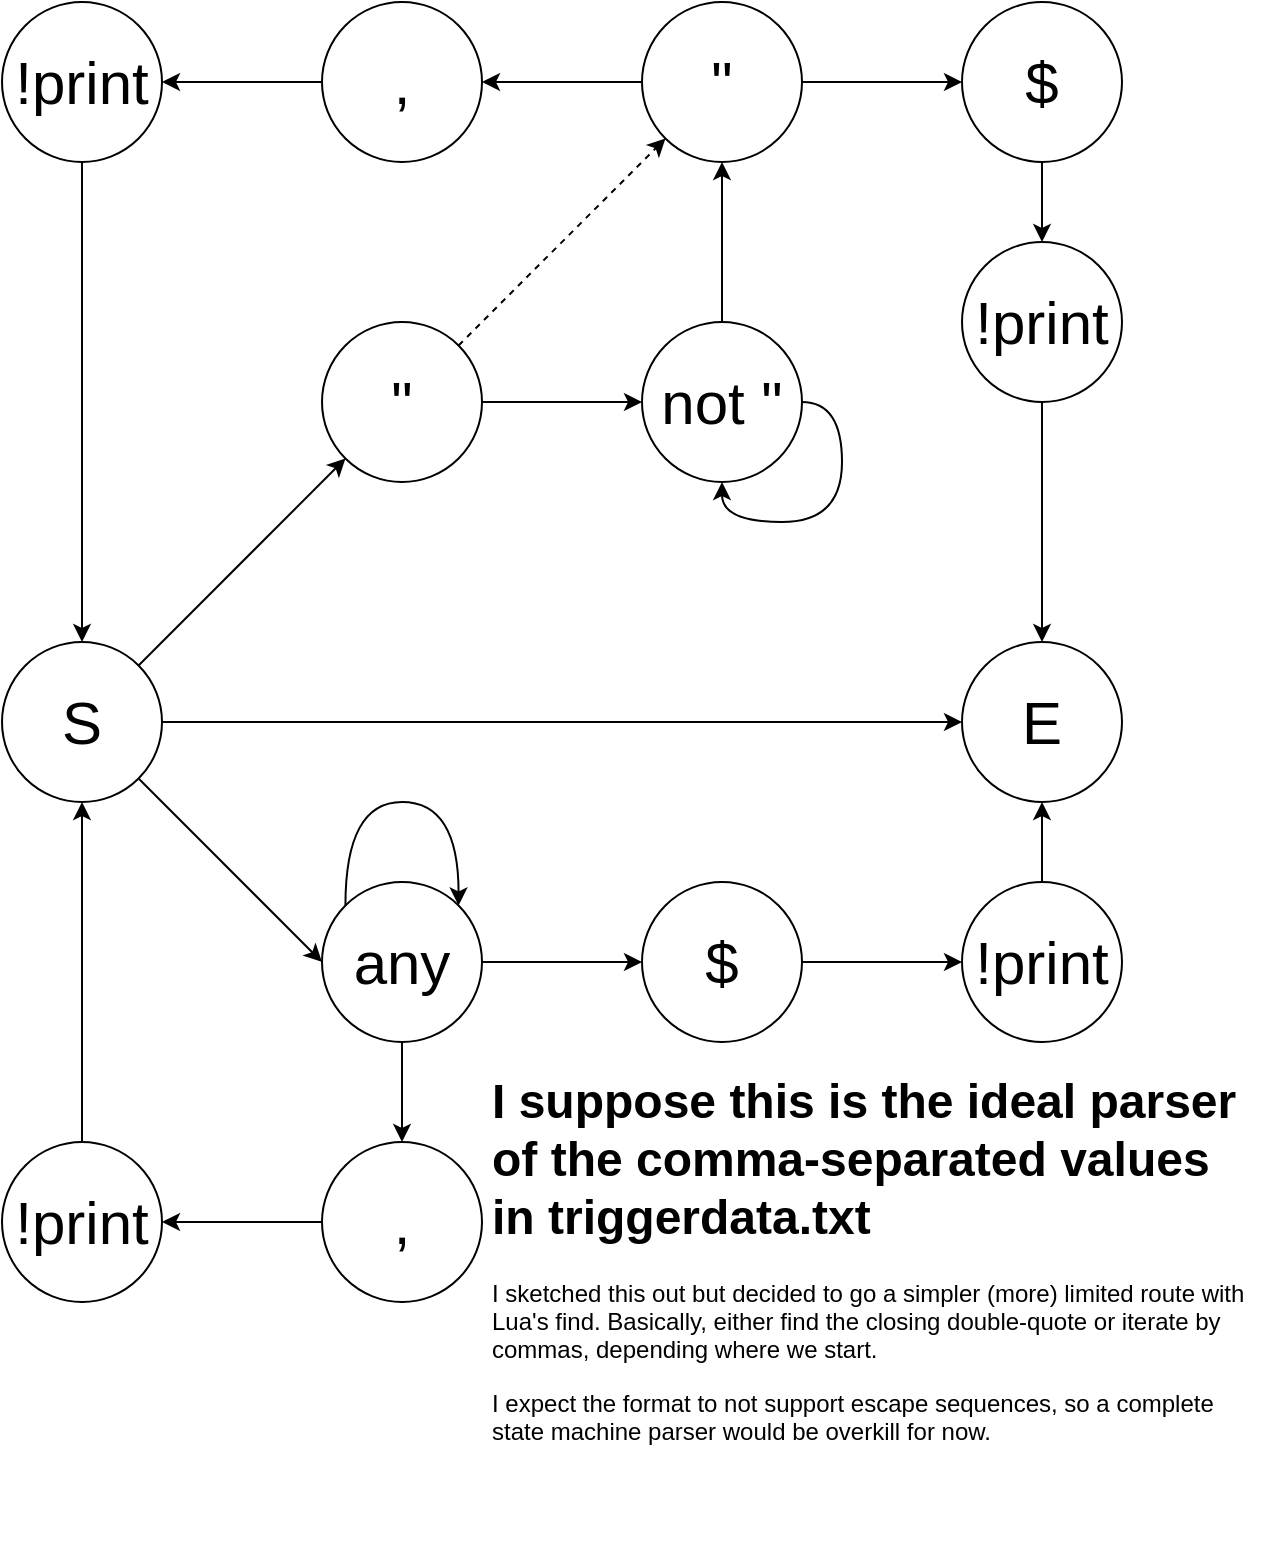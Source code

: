<mxfile version="22.1.5" type="device">
  <diagram name="Page-1" id="58cdce13-f638-feb5-8d6f-7d28b1aa9fa0">
    <mxGraphModel dx="1097" dy="1394" grid="1" gridSize="10" guides="1" tooltips="1" connect="1" arrows="1" fold="1" page="1" pageScale="1" pageWidth="1100" pageHeight="850" background="none" math="0" shadow="0">
      <root>
        <mxCell id="0" />
        <mxCell id="1" parent="0" />
        <mxCell id="pS6P_DW4wgDSv_IMwVTD-16" style="rounded=0;orthogonalLoop=1;jettySize=auto;html=1;exitX=1;exitY=0.5;exitDx=0;exitDy=0;entryX=0;entryY=0.5;entryDx=0;entryDy=0;" edge="1" parent="1" source="pS6P_DW4wgDSv_IMwVTD-1" target="pS6P_DW4wgDSv_IMwVTD-8">
          <mxGeometry relative="1" as="geometry" />
        </mxCell>
        <mxCell id="pS6P_DW4wgDSv_IMwVTD-17" style="rounded=0;orthogonalLoop=1;jettySize=auto;html=1;exitX=1;exitY=0;exitDx=0;exitDy=0;" edge="1" parent="1" source="pS6P_DW4wgDSv_IMwVTD-1" target="pS6P_DW4wgDSv_IMwVTD-2">
          <mxGeometry relative="1" as="geometry" />
        </mxCell>
        <mxCell id="pS6P_DW4wgDSv_IMwVTD-23" style="rounded=0;orthogonalLoop=1;jettySize=auto;html=1;exitX=1;exitY=1;exitDx=0;exitDy=0;entryX=0;entryY=0.5;entryDx=0;entryDy=0;" edge="1" parent="1" source="pS6P_DW4wgDSv_IMwVTD-1" target="pS6P_DW4wgDSv_IMwVTD-9">
          <mxGeometry relative="1" as="geometry" />
        </mxCell>
        <mxCell id="pS6P_DW4wgDSv_IMwVTD-1" value="S" style="ellipse;whiteSpace=wrap;html=1;aspect=fixed;fontSize=30;verticalAlign=middle;" vertex="1" parent="1">
          <mxGeometry x="160" y="400" width="80" height="80" as="geometry" />
        </mxCell>
        <mxCell id="pS6P_DW4wgDSv_IMwVTD-18" value="" style="rounded=0;orthogonalLoop=1;jettySize=auto;html=1;" edge="1" parent="1" source="pS6P_DW4wgDSv_IMwVTD-2" target="pS6P_DW4wgDSv_IMwVTD-3">
          <mxGeometry relative="1" as="geometry" />
        </mxCell>
        <mxCell id="pS6P_DW4wgDSv_IMwVTD-33" style="rounded=0;orthogonalLoop=1;jettySize=auto;html=1;exitX=1;exitY=0;exitDx=0;exitDy=0;entryX=0;entryY=1;entryDx=0;entryDy=0;dashed=1;" edge="1" parent="1" source="pS6P_DW4wgDSv_IMwVTD-2" target="pS6P_DW4wgDSv_IMwVTD-4">
          <mxGeometry relative="1" as="geometry" />
        </mxCell>
        <mxCell id="pS6P_DW4wgDSv_IMwVTD-2" value="&lt;div&gt;&quot;&lt;/div&gt;" style="ellipse;whiteSpace=wrap;html=1;aspect=fixed;fontSize=30;verticalAlign=middle;" vertex="1" parent="1">
          <mxGeometry x="320" y="240" width="80" height="80" as="geometry" />
        </mxCell>
        <mxCell id="pS6P_DW4wgDSv_IMwVTD-19" value="" style="rounded=0;orthogonalLoop=1;jettySize=auto;html=1;" edge="1" parent="1" source="pS6P_DW4wgDSv_IMwVTD-3" target="pS6P_DW4wgDSv_IMwVTD-4">
          <mxGeometry relative="1" as="geometry" />
        </mxCell>
        <mxCell id="pS6P_DW4wgDSv_IMwVTD-3" value="not &quot;" style="ellipse;whiteSpace=wrap;html=1;aspect=fixed;fontSize=30;verticalAlign=middle;" vertex="1" parent="1">
          <mxGeometry x="480" y="240" width="80" height="80" as="geometry" />
        </mxCell>
        <mxCell id="pS6P_DW4wgDSv_IMwVTD-20" value="" style="rounded=0;orthogonalLoop=1;jettySize=auto;html=1;" edge="1" parent="1" source="pS6P_DW4wgDSv_IMwVTD-4" target="pS6P_DW4wgDSv_IMwVTD-5">
          <mxGeometry relative="1" as="geometry" />
        </mxCell>
        <mxCell id="pS6P_DW4wgDSv_IMwVTD-27" value="" style="rounded=0;orthogonalLoop=1;jettySize=auto;html=1;" edge="1" parent="1" source="pS6P_DW4wgDSv_IMwVTD-4" target="pS6P_DW4wgDSv_IMwVTD-6">
          <mxGeometry relative="1" as="geometry" />
        </mxCell>
        <mxCell id="pS6P_DW4wgDSv_IMwVTD-4" value="&lt;div&gt;&quot;&lt;/div&gt;" style="ellipse;whiteSpace=wrap;html=1;aspect=fixed;fontSize=30;verticalAlign=middle;" vertex="1" parent="1">
          <mxGeometry x="480" y="80" width="80" height="80" as="geometry" />
        </mxCell>
        <mxCell id="pS6P_DW4wgDSv_IMwVTD-21" value="" style="rounded=0;orthogonalLoop=1;jettySize=auto;html=1;" edge="1" parent="1" source="pS6P_DW4wgDSv_IMwVTD-5" target="pS6P_DW4wgDSv_IMwVTD-11">
          <mxGeometry relative="1" as="geometry" />
        </mxCell>
        <mxCell id="pS6P_DW4wgDSv_IMwVTD-5" value="$" style="ellipse;whiteSpace=wrap;html=1;aspect=fixed;fontSize=30;verticalAlign=middle;" vertex="1" parent="1">
          <mxGeometry x="640" y="80" width="80" height="80" as="geometry" />
        </mxCell>
        <mxCell id="pS6P_DW4wgDSv_IMwVTD-28" value="" style="rounded=0;orthogonalLoop=1;jettySize=auto;html=1;" edge="1" parent="1" source="pS6P_DW4wgDSv_IMwVTD-6" target="pS6P_DW4wgDSv_IMwVTD-15">
          <mxGeometry relative="1" as="geometry" />
        </mxCell>
        <mxCell id="pS6P_DW4wgDSv_IMwVTD-6" value="," style="ellipse;whiteSpace=wrap;html=1;aspect=fixed;fontSize=30;verticalAlign=middle;" vertex="1" parent="1">
          <mxGeometry x="320" y="80" width="80" height="80" as="geometry" />
        </mxCell>
        <mxCell id="pS6P_DW4wgDSv_IMwVTD-7" value="!print" style="ellipse;whiteSpace=wrap;html=1;aspect=fixed;fontSize=30;verticalAlign=middle;" vertex="1" parent="1">
          <mxGeometry x="160" y="650" width="80" height="80" as="geometry" />
        </mxCell>
        <mxCell id="pS6P_DW4wgDSv_IMwVTD-8" value="&lt;div&gt;E&lt;/div&gt;" style="ellipse;whiteSpace=wrap;html=1;aspect=fixed;fontSize=30;verticalAlign=middle;" vertex="1" parent="1">
          <mxGeometry x="640" y="400" width="80" height="80" as="geometry" />
        </mxCell>
        <mxCell id="pS6P_DW4wgDSv_IMwVTD-24" value="" style="rounded=0;orthogonalLoop=1;jettySize=auto;html=1;" edge="1" parent="1" source="pS6P_DW4wgDSv_IMwVTD-9" target="pS6P_DW4wgDSv_IMwVTD-14">
          <mxGeometry relative="1" as="geometry" />
        </mxCell>
        <mxCell id="pS6P_DW4wgDSv_IMwVTD-30" value="" style="rounded=0;orthogonalLoop=1;jettySize=auto;html=1;" edge="1" parent="1" source="pS6P_DW4wgDSv_IMwVTD-9" target="pS6P_DW4wgDSv_IMwVTD-10">
          <mxGeometry relative="1" as="geometry" />
        </mxCell>
        <mxCell id="pS6P_DW4wgDSv_IMwVTD-9" value="&lt;div&gt;any&lt;/div&gt;" style="ellipse;whiteSpace=wrap;html=1;aspect=fixed;fontSize=30;verticalAlign=middle;" vertex="1" parent="1">
          <mxGeometry x="320" y="520" width="80" height="80" as="geometry" />
        </mxCell>
        <mxCell id="pS6P_DW4wgDSv_IMwVTD-31" value="" style="rounded=0;orthogonalLoop=1;jettySize=auto;html=1;" edge="1" parent="1" source="pS6P_DW4wgDSv_IMwVTD-10" target="pS6P_DW4wgDSv_IMwVTD-12">
          <mxGeometry relative="1" as="geometry" />
        </mxCell>
        <mxCell id="pS6P_DW4wgDSv_IMwVTD-10" value="$" style="ellipse;whiteSpace=wrap;html=1;aspect=fixed;fontSize=30;verticalAlign=middle;" vertex="1" parent="1">
          <mxGeometry x="480" y="520" width="80" height="80" as="geometry" />
        </mxCell>
        <mxCell id="pS6P_DW4wgDSv_IMwVTD-39" value="" style="edgeStyle=orthogonalEdgeStyle;rounded=0;orthogonalLoop=1;jettySize=auto;html=1;" edge="1" parent="1" source="pS6P_DW4wgDSv_IMwVTD-11" target="pS6P_DW4wgDSv_IMwVTD-8">
          <mxGeometry relative="1" as="geometry" />
        </mxCell>
        <mxCell id="pS6P_DW4wgDSv_IMwVTD-11" value="!print" style="ellipse;whiteSpace=wrap;html=1;aspect=fixed;fontSize=30;verticalAlign=middle;" vertex="1" parent="1">
          <mxGeometry x="640" y="200" width="80" height="80" as="geometry" />
        </mxCell>
        <mxCell id="pS6P_DW4wgDSv_IMwVTD-38" value="" style="edgeStyle=orthogonalEdgeStyle;rounded=0;orthogonalLoop=1;jettySize=auto;html=1;" edge="1" parent="1" source="pS6P_DW4wgDSv_IMwVTD-12" target="pS6P_DW4wgDSv_IMwVTD-8">
          <mxGeometry relative="1" as="geometry" />
        </mxCell>
        <mxCell id="pS6P_DW4wgDSv_IMwVTD-12" value="!print" style="ellipse;whiteSpace=wrap;html=1;aspect=fixed;fontSize=30;verticalAlign=middle;" vertex="1" parent="1">
          <mxGeometry x="640" y="520" width="80" height="80" as="geometry" />
        </mxCell>
        <mxCell id="pS6P_DW4wgDSv_IMwVTD-25" value="" style="rounded=0;orthogonalLoop=1;jettySize=auto;html=1;" edge="1" parent="1" source="pS6P_DW4wgDSv_IMwVTD-14" target="pS6P_DW4wgDSv_IMwVTD-7">
          <mxGeometry relative="1" as="geometry" />
        </mxCell>
        <mxCell id="pS6P_DW4wgDSv_IMwVTD-14" value="," style="ellipse;whiteSpace=wrap;html=1;aspect=fixed;fontSize=30;verticalAlign=middle;" vertex="1" parent="1">
          <mxGeometry x="320" y="650" width="80" height="80" as="geometry" />
        </mxCell>
        <mxCell id="pS6P_DW4wgDSv_IMwVTD-29" style="rounded=0;orthogonalLoop=1;jettySize=auto;html=1;exitX=0.5;exitY=1;exitDx=0;exitDy=0;entryX=0.5;entryY=0;entryDx=0;entryDy=0;" edge="1" parent="1" source="pS6P_DW4wgDSv_IMwVTD-15" target="pS6P_DW4wgDSv_IMwVTD-1">
          <mxGeometry relative="1" as="geometry" />
        </mxCell>
        <mxCell id="pS6P_DW4wgDSv_IMwVTD-15" value="!print" style="ellipse;whiteSpace=wrap;html=1;aspect=fixed;fontSize=30;verticalAlign=middle;" vertex="1" parent="1">
          <mxGeometry x="160" y="80" width="80" height="80" as="geometry" />
        </mxCell>
        <mxCell id="pS6P_DW4wgDSv_IMwVTD-26" style="rounded=0;orthogonalLoop=1;jettySize=auto;html=1;exitX=0.5;exitY=0;exitDx=0;exitDy=0;entryX=0.5;entryY=1;entryDx=0;entryDy=0;" edge="1" parent="1" source="pS6P_DW4wgDSv_IMwVTD-7" target="pS6P_DW4wgDSv_IMwVTD-1">
          <mxGeometry relative="1" as="geometry" />
        </mxCell>
        <mxCell id="pS6P_DW4wgDSv_IMwVTD-36" style="edgeStyle=orthogonalEdgeStyle;rounded=0;orthogonalLoop=1;jettySize=auto;html=1;exitX=1;exitY=0.5;exitDx=0;exitDy=0;entryX=0.5;entryY=1;entryDx=0;entryDy=0;curved=1;" edge="1" parent="1" source="pS6P_DW4wgDSv_IMwVTD-3" target="pS6P_DW4wgDSv_IMwVTD-3">
          <mxGeometry relative="1" as="geometry" />
        </mxCell>
        <mxCell id="pS6P_DW4wgDSv_IMwVTD-41" style="edgeStyle=orthogonalEdgeStyle;rounded=0;orthogonalLoop=1;jettySize=auto;html=1;exitX=0;exitY=0;exitDx=0;exitDy=0;entryX=1;entryY=0;entryDx=0;entryDy=0;curved=1;" edge="1" parent="1" source="pS6P_DW4wgDSv_IMwVTD-9" target="pS6P_DW4wgDSv_IMwVTD-9">
          <mxGeometry relative="1" as="geometry">
            <Array as="points">
              <mxPoint x="332" y="480" />
              <mxPoint x="388" y="480" />
            </Array>
          </mxGeometry>
        </mxCell>
        <mxCell id="pS6P_DW4wgDSv_IMwVTD-43" value="&lt;h1 class=&quot;&quot;&gt;I suppose this is the ideal parser of the comma-separated values in triggerdata.txt&lt;br&gt;&lt;/h1&gt;&lt;p class=&quot;&quot;&gt;I sketched this out but decided to go a simpler (more) limited route with Lua&#39;s find. Basically, either find the closing double-quote or iterate by commas, depending where we start.&lt;/p&gt;&lt;p class=&quot;&quot;&gt;I expect the format to not support escape sequences, so a complete state machine parser would be overkill for now.&lt;br&gt;&lt;/p&gt;" style="text;html=1;strokeColor=none;fillColor=none;spacing=5;spacingTop=-20;whiteSpace=wrap;overflow=hidden;rounded=0;" vertex="1" parent="1">
          <mxGeometry x="400" y="610" width="390" height="240" as="geometry" />
        </mxCell>
      </root>
    </mxGraphModel>
  </diagram>
</mxfile>

